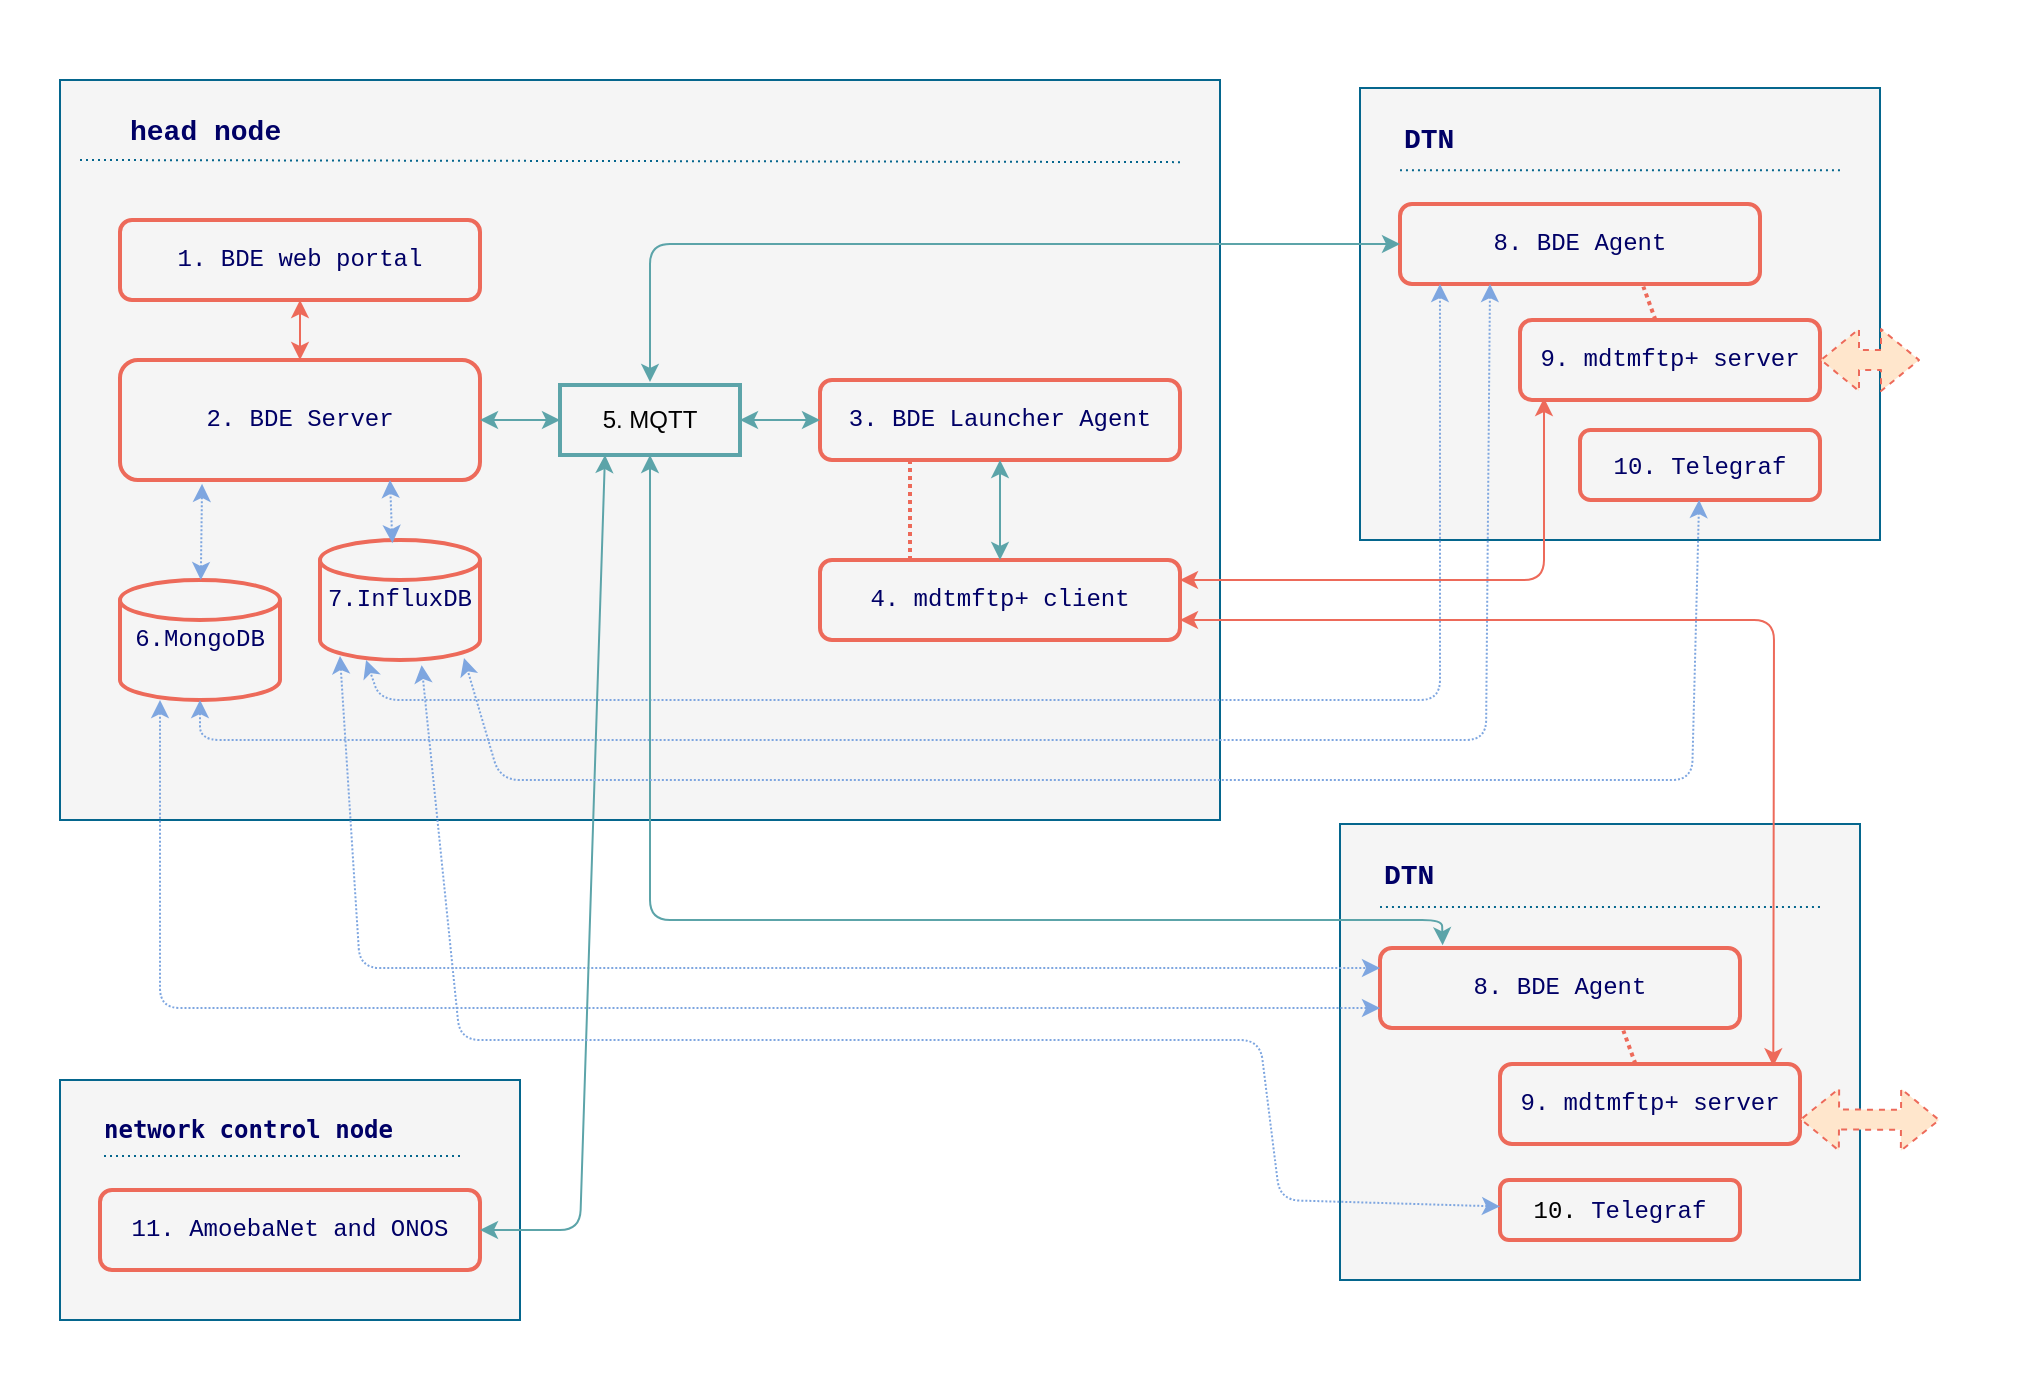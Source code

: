 <mxfile pages="1" version="11.2.1" type="device"><diagram id="xzKstIvSGnK-IYLKWk33" name="Page-1"><mxGraphModel dx="1422" dy="806" grid="1" gridSize="10" guides="1" tooltips="1" connect="1" arrows="1" fold="1" page="1" pageScale="1" pageWidth="1100" pageHeight="850" math="0" shadow="0"><root><mxCell id="0"/><mxCell id="1" parent="0"/><mxCell id="4AsF5qWizKdQWPo97IRK-44" value="" style="rounded=0;whiteSpace=wrap;html=1;shadow=0;strokeWidth=1;fillColor=#ffffff;strokeColor=none;" parent="1" vertex="1"><mxGeometry x="60" y="40" width="1020" height="690" as="geometry"/></mxCell><mxCell id="JFu09_Zr1xeRDeLIGed5-3" value="&lt;pre&gt;&lt;br&gt;&lt;/pre&gt;" style="rounded=0;whiteSpace=wrap;html=1;strokeWidth=1;fillColor=#f5f5f5;strokeColor=#05668d;fontColor=#333333;" parent="1" vertex="1"><mxGeometry x="90" y="80" width="580" height="370" as="geometry"/></mxCell><mxCell id="JFu09_Zr1xeRDeLIGed5-5" value="&lt;div style=&quot;font-size: 14px&quot;&gt;&lt;font style=&quot;font-size: 14px&quot;&gt;head node&lt;/font&gt;&lt;/div&gt;" style="text;html=1;strokeColor=none;fillColor=none;spacing=5;spacingTop=-20;whiteSpace=wrap;overflow=hidden;rounded=0;dashed=1;fontStyle=1;fontColor=#000066;fontFamily=Courier New;verticalAlign=bottom;" parent="1" vertex="1"><mxGeometry x="120" y="100" width="120" height="20" as="geometry"/></mxCell><mxCell id="JFu09_Zr1xeRDeLIGed5-6" value="" style="endArrow=none;dashed=1;html=1;strokeWidth=1;strokeColor=#05668d;entryX=0.966;entryY=0.111;entryDx=0;entryDy=0;entryPerimeter=0;dashPattern=1 2;" parent="1" target="JFu09_Zr1xeRDeLIGed5-3" edge="1"><mxGeometry width="50" height="50" relative="1" as="geometry"><mxPoint x="100" y="120" as="sourcePoint"/><mxPoint x="620" y="120" as="targetPoint"/></mxGeometry></mxCell><mxCell id="JFu09_Zr1xeRDeLIGed5-9" value="1. BDE web portal" style="rounded=1;whiteSpace=wrap;html=1;strokeColor=#ed6a5a;strokeWidth=2;fillColor=none;fontFamily=Courier New;fontColor=#000066;" parent="1" vertex="1"><mxGeometry x="120" y="150" width="180" height="40" as="geometry"/></mxCell><mxCell id="JFu09_Zr1xeRDeLIGed5-10" value="2. BDE Server" style="rounded=1;whiteSpace=wrap;html=1;strokeColor=#ED6A5A;strokeWidth=2;fillColor=none;fontFamily=Courier New;fontColor=#000066;" parent="1" vertex="1"><mxGeometry x="120" y="220" width="180" height="60" as="geometry"/></mxCell><mxCell id="JFu09_Zr1xeRDeLIGed5-12" value="6.MongoDB" style="strokeWidth=2;html=1;shape=mxgraph.flowchart.database;whiteSpace=wrap;fillColor=none;fontFamily=Courier New;fontColor=#000066;strokeColor=#ED6A5A;" parent="1" vertex="1"><mxGeometry x="120" y="330" width="80" height="60" as="geometry"/></mxCell><mxCell id="JFu09_Zr1xeRDeLIGed5-13" value="7.InfluxDB" style="strokeWidth=2;html=1;shape=mxgraph.flowchart.database;whiteSpace=wrap;fillColor=none;fontFamily=Courier New;fontColor=#000066;strokeColor=#ED6A5A;" parent="1" vertex="1"><mxGeometry x="220" y="310" width="80" height="60" as="geometry"/></mxCell><mxCell id="JFu09_Zr1xeRDeLIGed5-25" value="3. BDE Launcher Agent" style="rounded=1;whiteSpace=wrap;html=1;strokeColor=#ED6A5A;strokeWidth=2;fillColor=none;fontFamily=Courier New;fontColor=#000066;" parent="1" vertex="1"><mxGeometry x="470" y="230" width="180" height="40" as="geometry"/></mxCell><mxCell id="JFu09_Zr1xeRDeLIGed5-26" value="&lt;pre&gt;&lt;br&gt;&lt;/pre&gt;" style="rounded=0;whiteSpace=wrap;html=1;strokeWidth=1;fillColor=#f5f5f5;strokeColor=#05668d;fontColor=#333333;" parent="1" vertex="1"><mxGeometry x="740" y="84" width="260" height="226" as="geometry"/></mxCell><mxCell id="JFu09_Zr1xeRDeLIGed5-30" value="&lt;font style=&quot;font-size: 14px&quot;&gt;&lt;span&gt;DTN&lt;/span&gt;&lt;/font&gt;" style="text;html=1;strokeColor=none;fillColor=none;align=left;verticalAlign=middle;whiteSpace=wrap;rounded=0;fontFamily=Courier New;fontColor=#000066;fontStyle=1" parent="1" vertex="1"><mxGeometry x="760" y="100" width="40" height="20" as="geometry"/></mxCell><mxCell id="4AsF5qWizKdQWPo97IRK-2" value="" style="endArrow=classic;startArrow=classic;html=1;strokeColor=#ED6A5A;strokeWidth=1;entryX=0.5;entryY=1;entryDx=0;entryDy=0;" parent="1" source="JFu09_Zr1xeRDeLIGed5-10" target="JFu09_Zr1xeRDeLIGed5-9" edge="1"><mxGeometry width="50" height="50" relative="1" as="geometry"><mxPoint x="20" y="510" as="sourcePoint"/><mxPoint x="70" y="460" as="targetPoint"/></mxGeometry></mxCell><mxCell id="4AsF5qWizKdQWPo97IRK-9" value="5. MQTT" style="rounded=0;whiteSpace=wrap;html=1;shadow=0;strokeColor=#5ca4a9;strokeWidth=2;fillColor=none;gradientColor=#ffffff;" parent="1" vertex="1"><mxGeometry x="340" y="232.5" width="90" height="35" as="geometry"/></mxCell><mxCell id="4AsF5qWizKdQWPo97IRK-15" value="4. mdtmftp+ client" style="rounded=1;whiteSpace=wrap;html=1;strokeColor=#ED6A5A;strokeWidth=2;fillColor=none;fontFamily=Courier New;fontColor=#000066;" parent="1" vertex="1"><mxGeometry x="470" y="320" width="180" height="40" as="geometry"/></mxCell><mxCell id="4AsF5qWizKdQWPo97IRK-17" value="" style="endArrow=classic;startArrow=classic;html=1;shadow=0;strokeColor=#7EA6E0;strokeWidth=1;entryX=0.228;entryY=1.032;entryDx=0;entryDy=0;entryPerimeter=0;dashed=1;dashPattern=1 1;" parent="1" source="JFu09_Zr1xeRDeLIGed5-12" target="JFu09_Zr1xeRDeLIGed5-10" edge="1"><mxGeometry width="50" height="50" relative="1" as="geometry"><mxPoint x="20" y="510" as="sourcePoint"/><mxPoint x="165" y="280" as="targetPoint"/><Array as="points"/></mxGeometry></mxCell><mxCell id="4AsF5qWizKdQWPo97IRK-19" value="" style="endArrow=classic;startArrow=classic;html=1;shadow=0;strokeColor=#7EA6E0;strokeWidth=1;entryX=0.75;entryY=1;entryDx=0;entryDy=0;exitX=0.452;exitY=0.026;exitDx=0;exitDy=0;exitPerimeter=0;dashed=1;dashPattern=1 1;" parent="1" source="JFu09_Zr1xeRDeLIGed5-13" target="JFu09_Zr1xeRDeLIGed5-10" edge="1"><mxGeometry width="50" height="50" relative="1" as="geometry"><mxPoint x="250" y="330" as="sourcePoint"/><mxPoint x="261" y="294" as="targetPoint"/></mxGeometry></mxCell><mxCell id="4AsF5qWizKdQWPo97IRK-27" value="8. BDE Agent" style="rounded=1;whiteSpace=wrap;html=1;strokeColor=#ED6A5A;strokeWidth=2;fillColor=none;fontFamily=Courier New;fontColor=#000066;" parent="1" vertex="1"><mxGeometry x="760" y="142" width="180" height="40" as="geometry"/></mxCell><mxCell id="4AsF5qWizKdQWPo97IRK-28" value="" style="endArrow=classic;startArrow=classic;html=1;shadow=0;strokeColor=#5CA4A9;strokeWidth=1;entryX=0;entryY=0.5;entryDx=0;entryDy=0;" parent="1" target="4AsF5qWizKdQWPo97IRK-27" edge="1"><mxGeometry width="50" height="50" relative="1" as="geometry"><mxPoint x="385" y="231" as="sourcePoint"/><mxPoint x="70" y="440" as="targetPoint"/><Array as="points"><mxPoint x="385" y="162"/></Array></mxGeometry></mxCell><mxCell id="4AsF5qWizKdQWPo97IRK-30" value="" style="endArrow=classic;startArrow=classic;html=1;shadow=0;strokeColor=#5CA4A9;strokeWidth=1;entryX=1;entryY=0.5;entryDx=0;entryDy=0;exitX=0;exitY=0.5;exitDx=0;exitDy=0;" parent="1" source="4AsF5qWizKdQWPo97IRK-9" target="JFu09_Zr1xeRDeLIGed5-10" edge="1"><mxGeometry width="50" height="50" relative="1" as="geometry"><mxPoint x="20" y="490" as="sourcePoint"/><mxPoint x="70" y="440" as="targetPoint"/></mxGeometry></mxCell><mxCell id="4AsF5qWizKdQWPo97IRK-31" value="" style="endArrow=classic;startArrow=classic;html=1;shadow=0;strokeColor=#5CA4A9;strokeWidth=1;exitX=1;exitY=0.5;exitDx=0;exitDy=0;entryX=0;entryY=0.5;entryDx=0;entryDy=0;" parent="1" source="4AsF5qWizKdQWPo97IRK-9" target="JFu09_Zr1xeRDeLIGed5-25" edge="1"><mxGeometry width="50" height="50" relative="1" as="geometry"><mxPoint x="20" y="490" as="sourcePoint"/><mxPoint x="70" y="440" as="targetPoint"/></mxGeometry></mxCell><mxCell id="4AsF5qWizKdQWPo97IRK-32" value="" style="endArrow=classic;startArrow=classic;html=1;shadow=0;strokeColor=#5CA4A9;strokeWidth=1;entryX=0.5;entryY=1;entryDx=0;entryDy=0;exitX=0.5;exitY=0;exitDx=0;exitDy=0;" parent="1" source="4AsF5qWizKdQWPo97IRK-15" target="JFu09_Zr1xeRDeLIGed5-25" edge="1"><mxGeometry width="50" height="50" relative="1" as="geometry"><mxPoint x="20" y="490" as="sourcePoint"/><mxPoint x="70" y="440" as="targetPoint"/></mxGeometry></mxCell><mxCell id="4AsF5qWizKdQWPo97IRK-33" value="9. mdtmftp+ server" style="rounded=1;whiteSpace=wrap;html=1;strokeColor=#ED6A5A;strokeWidth=2;fillColor=none;fontFamily=Courier New;fontColor=#000066;" parent="1" vertex="1"><mxGeometry x="820" y="200" width="150" height="40" as="geometry"/></mxCell><mxCell id="4AsF5qWizKdQWPo97IRK-34" value="" style="endArrow=classic;startArrow=classic;html=1;shadow=0;strokeColor=#7EA6E0;strokeWidth=1;entryX=0.288;entryY=1;entryDx=0;entryDy=0;entryPerimeter=0;dashed=1;dashPattern=1 1;exitX=0.111;exitY=1;exitDx=0;exitDy=0;exitPerimeter=0;" parent="1" source="4AsF5qWizKdQWPo97IRK-27" target="JFu09_Zr1xeRDeLIGed5-13" edge="1"><mxGeometry width="50" height="50" relative="1" as="geometry"><mxPoint x="780" y="190" as="sourcePoint"/><mxPoint x="270.19" y="369.897" as="targetPoint"/><Array as="points"><mxPoint x="780" y="390"/><mxPoint x="250" y="390"/></Array></mxGeometry></mxCell><mxCell id="4AsF5qWizKdQWPo97IRK-36" value="" style="endArrow=classic;startArrow=classic;html=1;shadow=0;strokeColor=#7EA6E0;strokeWidth=1;entryX=0.5;entryY=1;entryDx=0;entryDy=0;entryPerimeter=0;dashed=1;dashPattern=1 1;exitX=0.25;exitY=1;exitDx=0;exitDy=0;" parent="1" source="4AsF5qWizKdQWPo97IRK-27" target="JFu09_Zr1xeRDeLIGed5-12" edge="1"><mxGeometry width="50" height="50" relative="1" as="geometry"><mxPoint x="803" y="190" as="sourcePoint"/><mxPoint x="269.69" y="379.897" as="targetPoint"/><Array as="points"><mxPoint x="803" y="410"/><mxPoint x="160" y="410"/></Array></mxGeometry></mxCell><mxCell id="4AsF5qWizKdQWPo97IRK-38" value="" style="endArrow=classic;startArrow=classic;html=1;shadow=0;strokeColor=#ED6A5A;strokeWidth=1;exitX=1;exitY=0.25;exitDx=0;exitDy=0;entryX=0.08;entryY=0.975;entryDx=0;entryDy=0;entryPerimeter=0;" parent="1" source="4AsF5qWizKdQWPo97IRK-15" target="4AsF5qWizKdQWPo97IRK-33" edge="1"><mxGeometry width="50" height="50" relative="1" as="geometry"><mxPoint x="80" y="510" as="sourcePoint"/><mxPoint x="130" y="460" as="targetPoint"/><Array as="points"><mxPoint x="832" y="330"/></Array></mxGeometry></mxCell><mxCell id="4AsF5qWizKdQWPo97IRK-40" value="" style="endArrow=none;dashed=1;html=1;shadow=0;strokeColor=#ED6A5A;strokeWidth=2;entryX=0.25;entryY=1;entryDx=0;entryDy=0;exitX=0.25;exitY=0;exitDx=0;exitDy=0;dashPattern=1 1;" parent="1" source="4AsF5qWizKdQWPo97IRK-15" target="JFu09_Zr1xeRDeLIGed5-25" edge="1"><mxGeometry width="50" height="50" relative="1" as="geometry"><mxPoint x="20" y="510" as="sourcePoint"/><mxPoint x="70" y="460" as="targetPoint"/></mxGeometry></mxCell><mxCell id="4AsF5qWizKdQWPo97IRK-41" value="" style="endArrow=none;dashed=1;html=1;shadow=0;dashPattern=1 1;strokeColor=#ED6A5A;strokeWidth=2;entryX=0.676;entryY=1.033;entryDx=0;entryDy=0;entryPerimeter=0;" parent="1" source="4AsF5qWizKdQWPo97IRK-33" target="4AsF5qWizKdQWPo97IRK-27" edge="1"><mxGeometry width="50" height="50" relative="1" as="geometry"><mxPoint x="10" y="476" as="sourcePoint"/><mxPoint x="60" y="426" as="targetPoint"/></mxGeometry></mxCell><mxCell id="0Ou8WgNC-wU7u6SQoz6I-3" value="" style="endArrow=none;dashed=1;html=1;entryX=0.077;entryY=0.182;entryDx=0;entryDy=0;entryPerimeter=0;exitX=0.923;exitY=0.182;exitDx=0;exitDy=0;exitPerimeter=0;dashPattern=1 2;strokeColor=#05668D;" parent="1" source="JFu09_Zr1xeRDeLIGed5-26" target="JFu09_Zr1xeRDeLIGed5-26" edge="1"><mxGeometry width="50" height="50" relative="1" as="geometry"><mxPoint x="300" y="550" as="sourcePoint"/><mxPoint x="350" y="500" as="targetPoint"/></mxGeometry></mxCell><mxCell id="0Ou8WgNC-wU7u6SQoz6I-4" value="&lt;pre&gt;&lt;br&gt;&lt;/pre&gt;" style="rounded=0;whiteSpace=wrap;html=1;strokeWidth=1;fillColor=#f5f5f5;strokeColor=#05668d;fontColor=#333333;" parent="1" vertex="1"><mxGeometry x="730" y="452" width="260" height="228" as="geometry"/></mxCell><mxCell id="0Ou8WgNC-wU7u6SQoz6I-5" value="" style="endArrow=none;dashed=1;html=1;entryX=0.077;entryY=0.182;entryDx=0;entryDy=0;entryPerimeter=0;exitX=0.923;exitY=0.182;exitDx=0;exitDy=0;exitPerimeter=0;dashPattern=1 2;strokeColor=#05668D;" parent="1" source="0Ou8WgNC-wU7u6SQoz6I-4" target="0Ou8WgNC-wU7u6SQoz6I-4" edge="1"><mxGeometry width="50" height="50" relative="1" as="geometry"><mxPoint x="290" y="897.5" as="sourcePoint"/><mxPoint x="340" y="847.5" as="targetPoint"/></mxGeometry></mxCell><mxCell id="0Ou8WgNC-wU7u6SQoz6I-6" value="&lt;font style=&quot;font-size: 14px&quot;&gt;&lt;span&gt;DTN&lt;/span&gt;&lt;/font&gt;" style="text;html=1;strokeColor=none;fillColor=none;align=left;verticalAlign=middle;whiteSpace=wrap;rounded=0;fontFamily=Courier New;fontColor=#000066;fontStyle=1" parent="1" vertex="1"><mxGeometry x="750" y="467.5" width="40" height="20" as="geometry"/></mxCell><mxCell id="0Ou8WgNC-wU7u6SQoz6I-7" value="8. BDE Agent" style="rounded=1;whiteSpace=wrap;html=1;strokeColor=#ED6A5A;strokeWidth=2;fillColor=none;fontFamily=Courier New;fontColor=#000066;" parent="1" vertex="1"><mxGeometry x="750" y="514" width="180" height="40" as="geometry"/></mxCell><mxCell id="0Ou8WgNC-wU7u6SQoz6I-8" value="9. mdtmftp+ server" style="rounded=1;whiteSpace=wrap;html=1;strokeColor=#ED6A5A;strokeWidth=2;fillColor=none;fontFamily=Courier New;fontColor=#000066;" parent="1" vertex="1"><mxGeometry x="810" y="572" width="150" height="40" as="geometry"/></mxCell><mxCell id="0Ou8WgNC-wU7u6SQoz6I-9" value="" style="endArrow=none;dashed=1;html=1;shadow=0;dashPattern=1 1;strokeColor=#ED6A5A;strokeWidth=2;entryX=0.676;entryY=1.033;entryDx=0;entryDy=0;entryPerimeter=0;" parent="1" source="0Ou8WgNC-wU7u6SQoz6I-8" target="0Ou8WgNC-wU7u6SQoz6I-7" edge="1"><mxGeometry width="50" height="50" relative="1" as="geometry"><mxPoint x="10" y="857.5" as="sourcePoint"/><mxPoint x="60" y="807.5" as="targetPoint"/></mxGeometry></mxCell><mxCell id="0Ou8WgNC-wU7u6SQoz6I-10" value="" style="endArrow=classic;startArrow=classic;html=1;strokeColor=#7EA6E0;entryX=0;entryY=0.25;entryDx=0;entryDy=0;dashed=1;dashPattern=1 1;" parent="1" target="0Ou8WgNC-wU7u6SQoz6I-7" edge="1"><mxGeometry width="50" height="50" relative="1" as="geometry"><mxPoint x="230" y="368" as="sourcePoint"/><mxPoint x="120" y="630" as="targetPoint"/><Array as="points"><mxPoint x="240" y="524"/></Array></mxGeometry></mxCell><mxCell id="0Ou8WgNC-wU7u6SQoz6I-11" value="" style="endArrow=classic;startArrow=classic;html=1;strokeColor=#7EA6E0;entryX=0;entryY=0.75;entryDx=0;entryDy=0;dashed=1;dashPattern=1 1;" parent="1" target="0Ou8WgNC-wU7u6SQoz6I-7" edge="1"><mxGeometry width="50" height="50" relative="1" as="geometry"><mxPoint x="140" y="390" as="sourcePoint"/><mxPoint x="770" y="463.667" as="targetPoint"/><Array as="points"><mxPoint x="140" y="544"/></Array></mxGeometry></mxCell><mxCell id="0Ou8WgNC-wU7u6SQoz6I-12" value="" style="endArrow=classic;startArrow=classic;html=1;shadow=0;strokeColor=#ED6A5A;strokeWidth=1;exitX=1;exitY=0.75;exitDx=0;exitDy=0;entryX=0.911;entryY=0.029;entryDx=0;entryDy=0;entryPerimeter=0;" parent="1" source="4AsF5qWizKdQWPo97IRK-15" target="0Ou8WgNC-wU7u6SQoz6I-8" edge="1"><mxGeometry width="50" height="50" relative="1" as="geometry"><mxPoint x="660" y="340.333" as="sourcePoint"/><mxPoint x="840" y="277.833" as="targetPoint"/><Array as="points"><mxPoint x="947" y="350"/></Array></mxGeometry></mxCell><mxCell id="0Ou8WgNC-wU7u6SQoz6I-13" value="" style="endArrow=classic;startArrow=classic;html=1;shadow=0;strokeColor=#5CA4A9;strokeWidth=1;entryX=0.174;entryY=-0.034;entryDx=0;entryDy=0;entryPerimeter=0;" parent="1" source="4AsF5qWizKdQWPo97IRK-9" target="0Ou8WgNC-wU7u6SQoz6I-7" edge="1"><mxGeometry width="50" height="50" relative="1" as="geometry"><mxPoint x="385" y="270" as="sourcePoint"/><mxPoint x="781" y="510" as="targetPoint"/><Array as="points"><mxPoint x="385" y="500"/><mxPoint x="781" y="500"/></Array></mxGeometry></mxCell><mxCell id="0Ou8WgNC-wU7u6SQoz6I-16" value="" style="shape=flexArrow;endArrow=classic;startArrow=classic;html=1;strokeColor=#ED6A5A;exitX=1;exitY=0.5;exitDx=0;exitDy=0;dashed=1;fillColor=#ffe6cc;" parent="1" source="4AsF5qWizKdQWPo97IRK-33" edge="1"><mxGeometry width="50" height="50" relative="1" as="geometry"><mxPoint x="1010" y="267.5" as="sourcePoint"/><mxPoint x="1020" y="220" as="targetPoint"/></mxGeometry></mxCell><mxCell id="0Ou8WgNC-wU7u6SQoz6I-17" value="" style="shape=flexArrow;endArrow=classic;startArrow=classic;html=1;strokeColor=#ED6A5A;exitX=1;exitY=0.5;exitDx=0;exitDy=0;dashed=1;fillColor=#ffe6cc;" parent="1" edge="1"><mxGeometry width="50" height="50" relative="1" as="geometry"><mxPoint x="960" y="599.667" as="sourcePoint"/><mxPoint x="1030" y="600.0" as="targetPoint"/></mxGeometry></mxCell><mxCell id="0SySEDh3iR45H_Td5Lpk-1" value="&lt;pre&gt;&lt;br&gt;&lt;/pre&gt;" style="rounded=0;whiteSpace=wrap;html=1;strokeWidth=1;fillColor=#f5f5f5;strokeColor=#05668D;fontColor=#333333;" parent="1" vertex="1"><mxGeometry x="90" y="580" width="230" height="120" as="geometry"/></mxCell><mxCell id="0SySEDh3iR45H_Td5Lpk-2" value="" style="endArrow=none;dashed=1;html=1;entryX=0.025;entryY=1.15;entryDx=0;entryDy=0;dashPattern=1 2;strokeColor=#05668D;entryPerimeter=0;" parent="1" target="0SySEDh3iR45H_Td5Lpk-3" edge="1"><mxGeometry width="50" height="50" relative="1" as="geometry"><mxPoint x="290" y="618" as="sourcePoint"/><mxPoint x="-300" y="990" as="targetPoint"/></mxGeometry></mxCell><mxCell id="0SySEDh3iR45H_Td5Lpk-3" value="&lt;pre&gt;network control node&lt;/pre&gt;" style="text;html=1;strokeColor=none;fillColor=none;align=left;verticalAlign=middle;whiteSpace=wrap;rounded=0;fontFamily=Courier New;fontColor=#000066;fontStyle=1" parent="1" vertex="1"><mxGeometry x="110" y="595" width="40" height="20" as="geometry"/></mxCell><mxCell id="0SySEDh3iR45H_Td5Lpk-4" value="11. AmoebaNet and ONOS" style="rounded=1;whiteSpace=wrap;html=1;strokeColor=#ED6A5A;strokeWidth=2;fillColor=none;fontFamily=Courier New;fontColor=#000066;" parent="1" vertex="1"><mxGeometry x="110" y="635" width="190" height="40" as="geometry"/></mxCell><mxCell id="0SySEDh3iR45H_Td5Lpk-7" value="" style="endArrow=classic;startArrow=classic;html=1;entryX=0.25;entryY=1;entryDx=0;entryDy=0;exitX=1;exitY=0.5;exitDx=0;exitDy=0;strokeColor=#5CA4A9;" parent="1" source="0SySEDh3iR45H_Td5Lpk-4" target="4AsF5qWizKdQWPo97IRK-9" edge="1"><mxGeometry width="50" height="50" relative="1" as="geometry"><mxPoint x="280" y="500" as="sourcePoint"/><mxPoint x="330" y="450" as="targetPoint"/><Array as="points"><mxPoint x="350" y="655"/></Array></mxGeometry></mxCell><mxCell id="QCK03IJSwB0CUzKQmtZR-1" value="&lt;p&gt;&lt;font face=&quot;Courier New&quot; color=&quot;#000066&quot;&gt;10. Telegraf&lt;/font&gt;&lt;/p&gt;" style="rounded=1;whiteSpace=wrap;html=1;fillColor=#F5F5F5;strokeColor=#ED6A5A;strokeWidth=2;" parent="1" vertex="1"><mxGeometry x="850" y="255" width="120" height="35" as="geometry"/></mxCell><mxCell id="QCK03IJSwB0CUzKQmtZR-4" value="&lt;font face=&quot;Courier New&quot;&gt;10. &lt;font color=&quot;#000066&quot;&gt;Telegraf&lt;/font&gt;&lt;/font&gt;" style="rounded=1;whiteSpace=wrap;html=1;fillColor=#F5F5F5;strokeColor=#ED6A5A;strokeWidth=2;" parent="1" vertex="1"><mxGeometry x="810" y="630" width="120" height="30" as="geometry"/></mxCell><mxCell id="QCK03IJSwB0CUzKQmtZR-5" value="" style="endArrow=classic;startArrow=classic;html=1;entryX=0.9;entryY=0.983;entryDx=0;entryDy=0;entryPerimeter=0;dashed=1;dashPattern=1 1;strokeColor=#7EA6E0;" parent="1" source="QCK03IJSwB0CUzKQmtZR-1" target="JFu09_Zr1xeRDeLIGed5-13" edge="1"><mxGeometry width="50" height="50" relative="1" as="geometry"><mxPoint x="600" y="520" as="sourcePoint"/><mxPoint x="110" y="750" as="targetPoint"/><Array as="points"><mxPoint x="906" y="430"/><mxPoint x="310" y="430"/></Array></mxGeometry></mxCell><mxCell id="QCK03IJSwB0CUzKQmtZR-9" value="" style="endArrow=classic;startArrow=classic;html=1;dashed=1;dashPattern=1 1;strokeColor=#7EA6E0;entryX=0.635;entryY=1.043;entryDx=0;entryDy=0;entryPerimeter=0;" parent="1" source="QCK03IJSwB0CUzKQmtZR-4" target="JFu09_Zr1xeRDeLIGed5-13" edge="1"><mxGeometry width="50" height="50" relative="1" as="geometry"><mxPoint x="60" y="800" as="sourcePoint"/><mxPoint x="110" y="750" as="targetPoint"/><Array as="points"><mxPoint x="700" y="640"/><mxPoint x="690" y="560"/><mxPoint x="290" y="560"/></Array></mxGeometry></mxCell></root></mxGraphModel></diagram></mxfile>